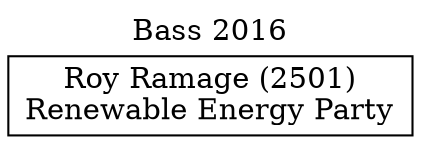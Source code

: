 // House preference flow
digraph "Roy Ramage (2501)_Bass_2016" {
	graph [label="Bass 2016" labelloc=t mclimit=10]
	node [shape=box]
	"Roy Ramage (2501)" [label="Roy Ramage (2501)
Renewable Energy Party"]
}
